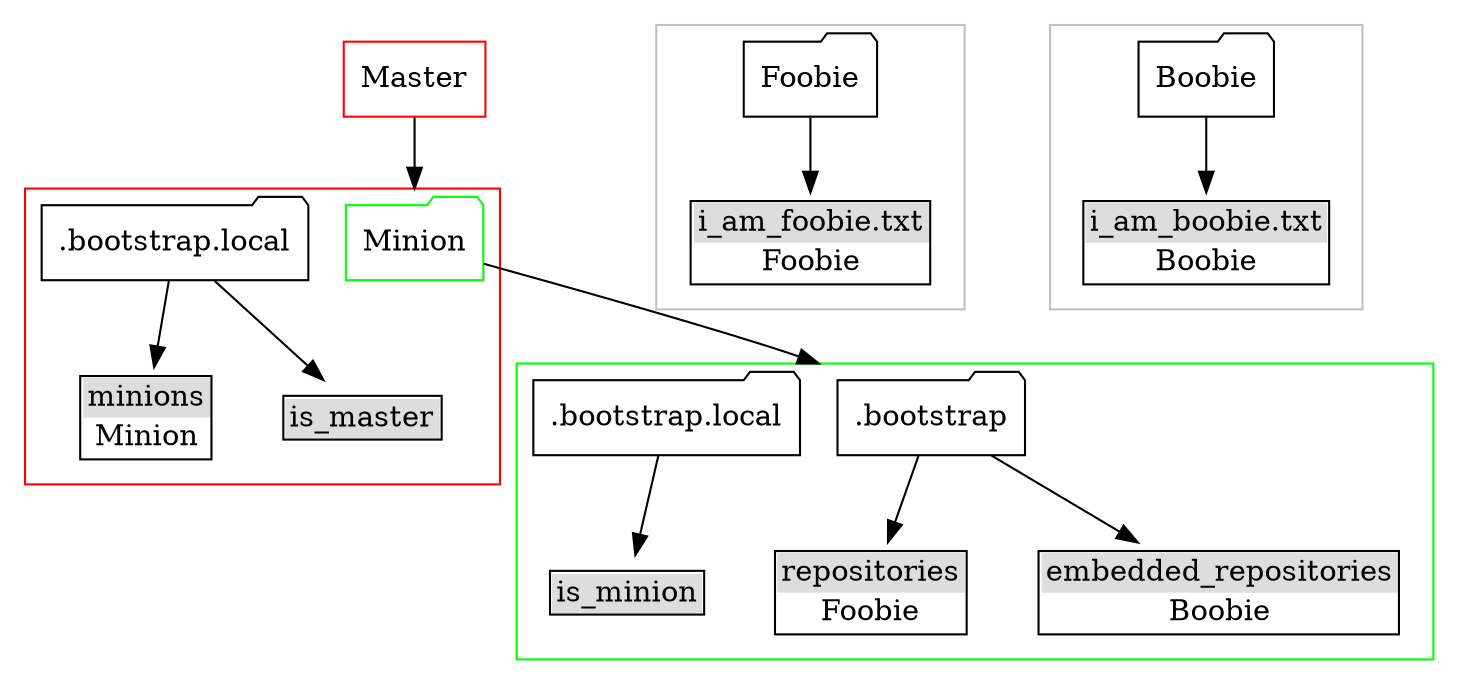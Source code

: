 digraph pic  {
  compound=true;
   node [shape= record];

   "1_Master"  [ label="Master", color="red" ]

   node [shape= "folder" ]

   "1_Master" -> "2_Minion"          [lhead=cluster_0];
   "2_Minion" -> "Minion#.bootstrap" [lhead=cluster_1];


   subgraph cluster_0 {
      color="red"
      node [shape= folder];

      "2_Minion"  [ label="Minion", color="green" ]

      "Master#.bootstrap.local" [ label=".bootstrap.local"]
      "Master#.bootstrap.local" -> "Master#minions"
      "Master#.bootstrap.local" -> "Master#is_master"

      "Master#is_master" [ shape="none", label=< <TABLE BORDER="1" CELLBORDER="0" CELLSPACING="0">
<TR><TD bgcolor="#DDDDDD">is_master</TD></TR>
</TABLE>>];

      "Master#minions"        [ shape="none", label=< <TABLE BORDER="1" CELLBORDER="0" CELLSPACING="0">
<TR><TD bgcolor="#DDDDDD">minions</TD></TR>
<TR><TD PORT="f1">Minion</TD></TR>
</TABLE>>];
   }


   subgraph cluster_1 {
      color="green"
      node [shape= folder];

      "Minion#.bootstrap"    -> "Minion#repositories"
      "Minion#.bootstrap"    -> "Minion#embedded_repositories"

      "Minion#.bootstrap"  [ label = ".bootstrap"]

      "Minion#repositories"        [ shape="none", label=< <TABLE BORDER="1" CELLBORDER="0" CELLSPACING="0">
<TR><TD bgcolor="#DDDDDD">repositories</TD></TR>
<TR><TD PORT="f3">Foobie</TD></TR>
</TABLE>>];

      "Minion#embedded_repositories"        [ shape="none", label=< <TABLE BORDER="1" CELLBORDER="0" CELLSPACING="0">
<TR><TD bgcolor="#DDDDDD">embedded_repositories</TD></TR>
<TR><TD PORT="f4">Boobie</TD></TR>
</TABLE>>];

      "Minion#.bootstrap.local" -> "Minion#is_minion"
      "Minion#.bootstrap.local"  [ label = ".bootstrap.local"]

      "Minion#is_minion" [ shape="none", label=< <TABLE BORDER="1" CELLBORDER="0" CELLSPACING="0">
<TR><TD bgcolor="#DDDDDD">is_minion</TD></TR>
</TABLE>>];
   }

   subgraph cluster_2 {
      color="gray"
      node [shape= folder];

      "Foobie"  [ label = "Foobie"]
      "Foobie" -> "Foobie#i_am_foobie"

      "Foobie#i_am_foobie" [ shape="none", label=< <TABLE BORDER="1" CELLBORDER="0" CELLSPACING="0">
<TR><TD bgcolor="#DDDDDD">i_am_foobie.txt</TD></TR>
<TR><TD PORT="f5">Foobie</TD></TR>
</TABLE>>];
   }

   subgraph cluster_3 {
      color="gray"
      node [shape= folder];

      "Boobie"  [ label = "Boobie"]
      "Boobie" -> "Boobie#i_am_boobie"

      "Boobie#i_am_boobie" [ shape="none", label=< <TABLE BORDER="1" CELLBORDER="0" CELLSPACING="0">
<TR><TD bgcolor="#DDDDDD">i_am_boobie.txt</TD></TR>
<TR><TD PORT="f6">Boobie</TD></TR>
</TABLE>>];
   }

}